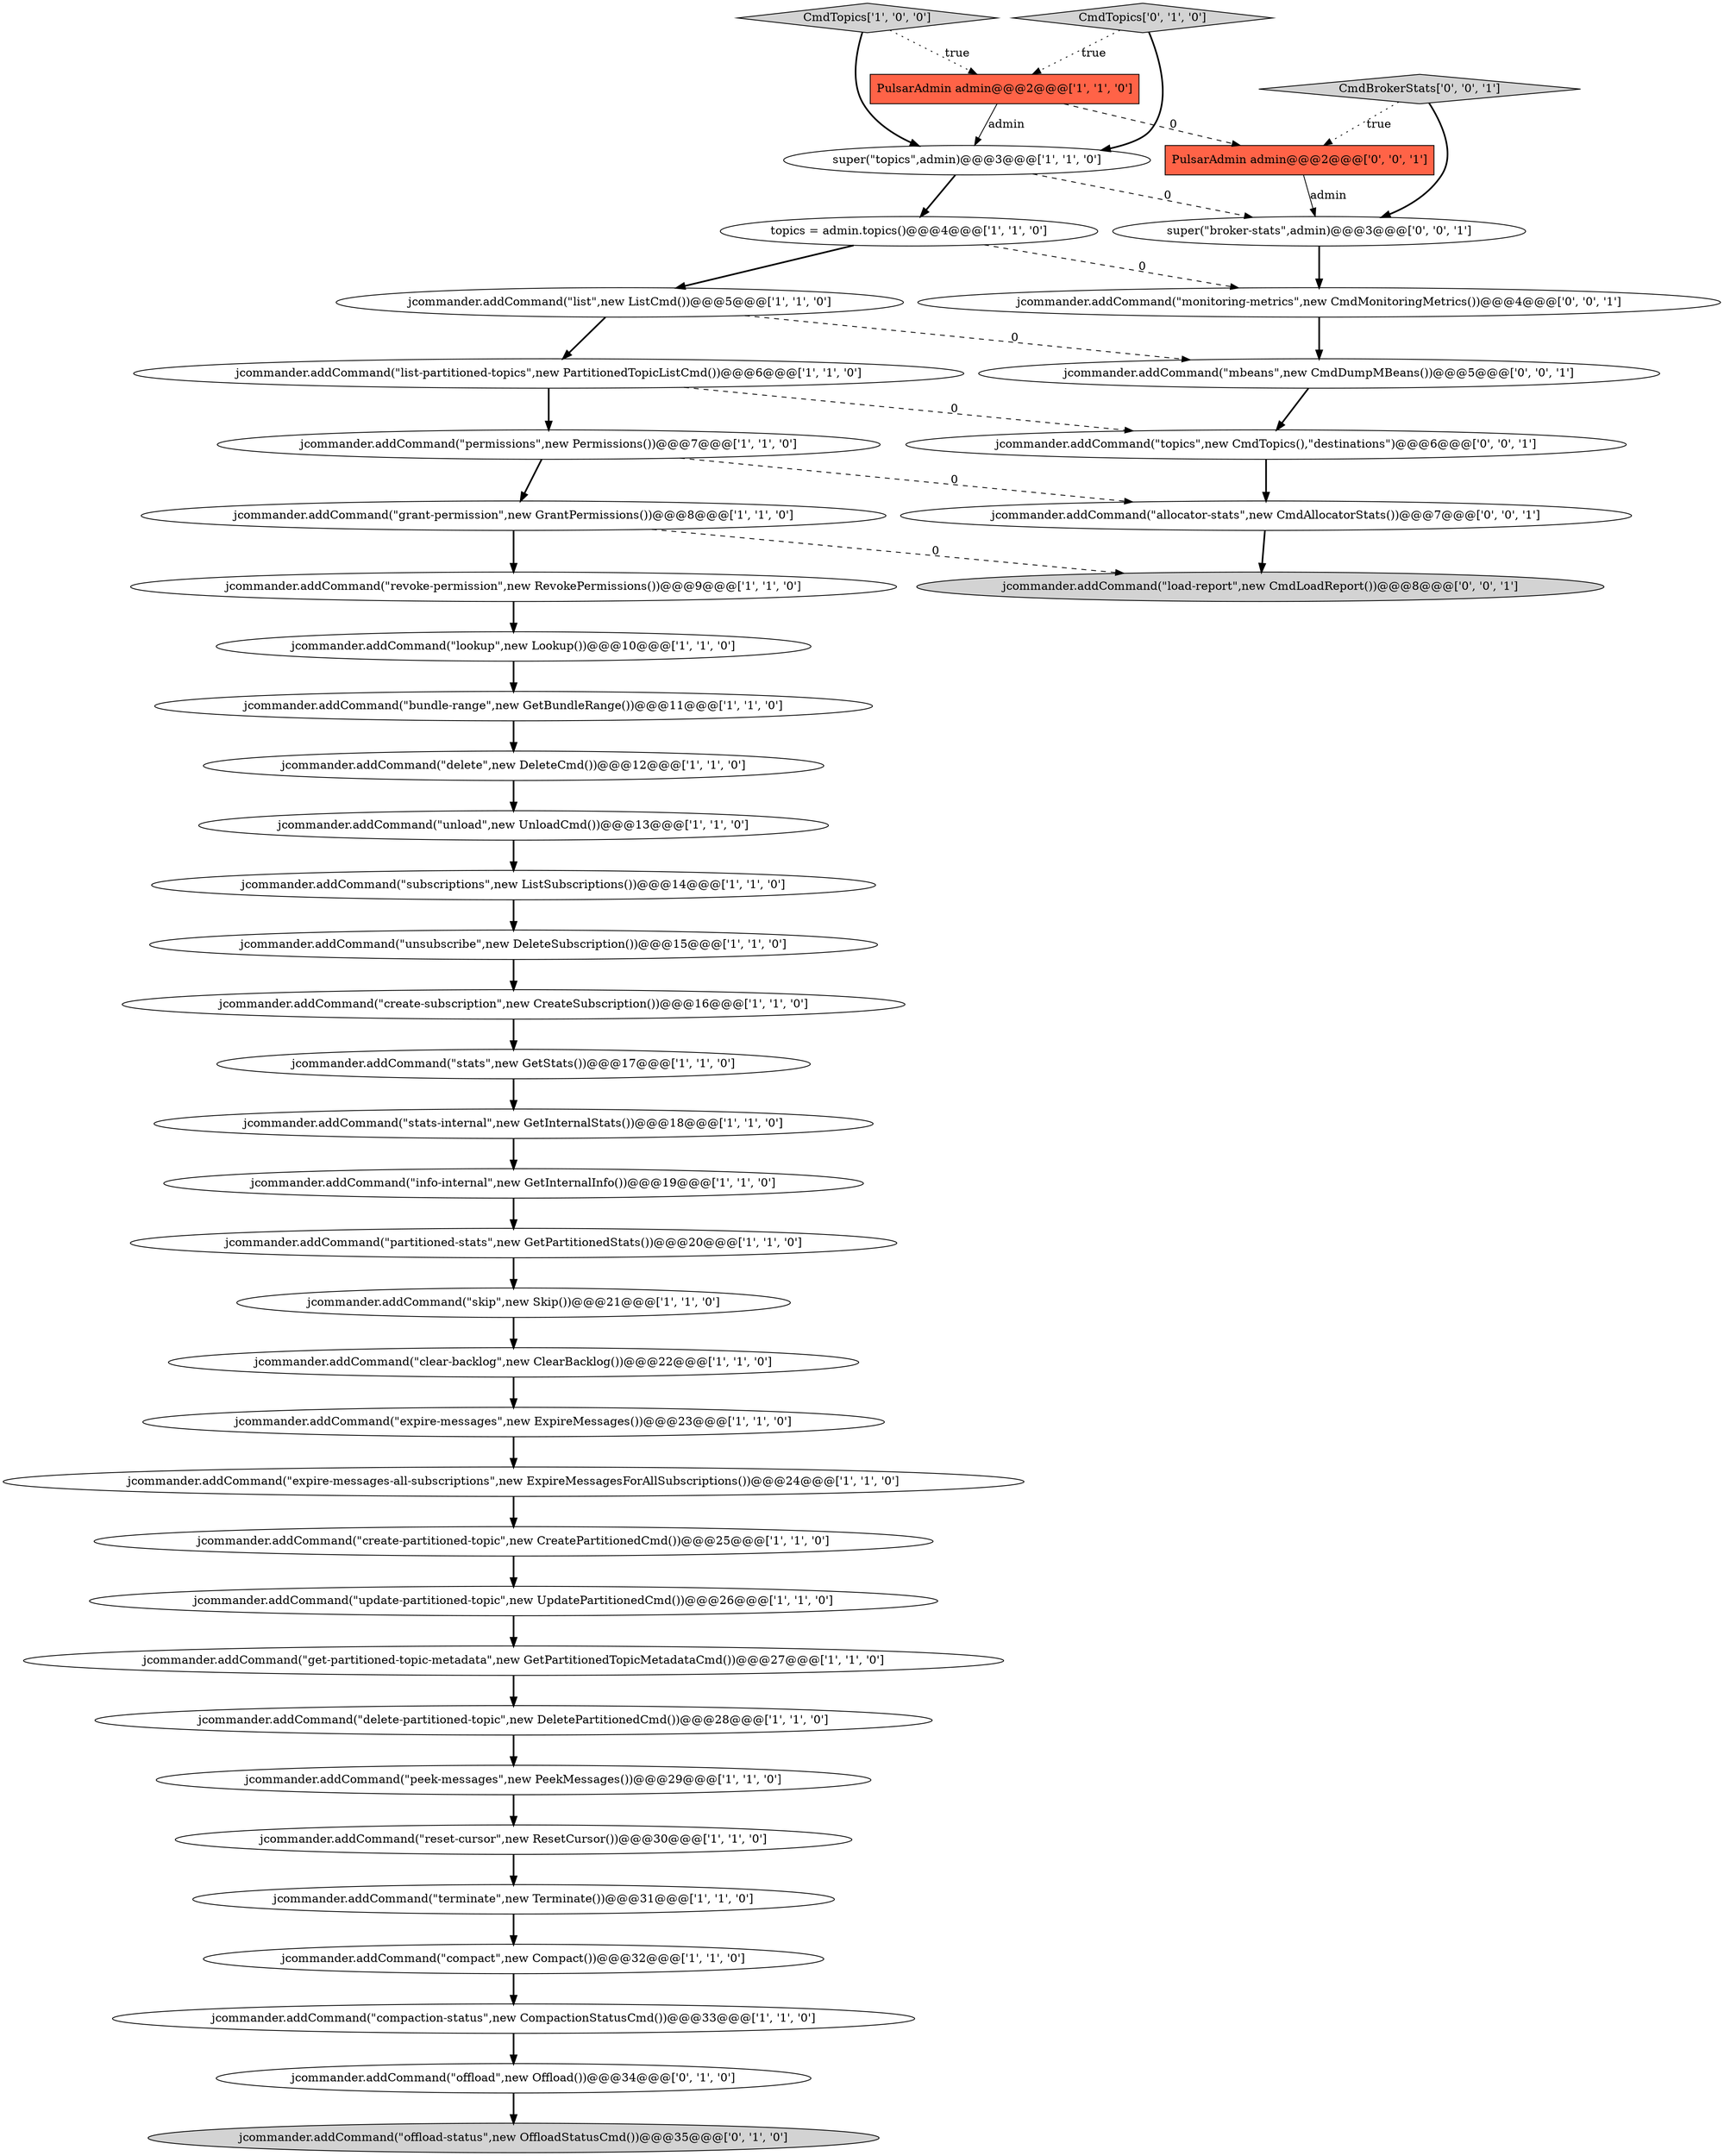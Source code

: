 digraph {
1 [style = filled, label = "jcommander.addCommand(\"create-subscription\",new CreateSubscription())@@@16@@@['1', '1', '0']", fillcolor = white, shape = ellipse image = "AAA0AAABBB1BBB"];
37 [style = filled, label = "PulsarAdmin admin@@@2@@@['0', '0', '1']", fillcolor = tomato, shape = box image = "AAA0AAABBB3BBB"];
20 [style = filled, label = "jcommander.addCommand(\"compact\",new Compact())@@@32@@@['1', '1', '0']", fillcolor = white, shape = ellipse image = "AAA0AAABBB1BBB"];
13 [style = filled, label = "jcommander.addCommand(\"lookup\",new Lookup())@@@10@@@['1', '1', '0']", fillcolor = white, shape = ellipse image = "AAA0AAABBB1BBB"];
12 [style = filled, label = "jcommander.addCommand(\"stats-internal\",new GetInternalStats())@@@18@@@['1', '1', '0']", fillcolor = white, shape = ellipse image = "AAA0AAABBB1BBB"];
10 [style = filled, label = "jcommander.addCommand(\"compaction-status\",new CompactionStatusCmd())@@@33@@@['1', '1', '0']", fillcolor = white, shape = ellipse image = "AAA0AAABBB1BBB"];
22 [style = filled, label = "jcommander.addCommand(\"clear-backlog\",new ClearBacklog())@@@22@@@['1', '1', '0']", fillcolor = white, shape = ellipse image = "AAA0AAABBB1BBB"];
35 [style = filled, label = "jcommander.addCommand(\"offload-status\",new OffloadStatusCmd())@@@35@@@['0', '1', '0']", fillcolor = lightgray, shape = ellipse image = "AAA1AAABBB2BBB"];
8 [style = filled, label = "jcommander.addCommand(\"list\",new ListCmd())@@@5@@@['1', '1', '0']", fillcolor = white, shape = ellipse image = "AAA0AAABBB1BBB"];
40 [style = filled, label = "super(\"broker-stats\",admin)@@@3@@@['0', '0', '1']", fillcolor = white, shape = ellipse image = "AAA0AAABBB3BBB"];
4 [style = filled, label = "CmdTopics['1', '0', '0']", fillcolor = lightgray, shape = diamond image = "AAA0AAABBB1BBB"];
39 [style = filled, label = "CmdBrokerStats['0', '0', '1']", fillcolor = lightgray, shape = diamond image = "AAA0AAABBB3BBB"];
23 [style = filled, label = "jcommander.addCommand(\"expire-messages-all-subscriptions\",new ExpireMessagesForAllSubscriptions())@@@24@@@['1', '1', '0']", fillcolor = white, shape = ellipse image = "AAA0AAABBB1BBB"];
27 [style = filled, label = "jcommander.addCommand(\"list-partitioned-topics\",new PartitionedTopicListCmd())@@@6@@@['1', '1', '0']", fillcolor = white, shape = ellipse image = "AAA0AAABBB1BBB"];
25 [style = filled, label = "jcommander.addCommand(\"expire-messages\",new ExpireMessages())@@@23@@@['1', '1', '0']", fillcolor = white, shape = ellipse image = "AAA0AAABBB1BBB"];
42 [style = filled, label = "jcommander.addCommand(\"mbeans\",new CmdDumpMBeans())@@@5@@@['0', '0', '1']", fillcolor = white, shape = ellipse image = "AAA0AAABBB3BBB"];
15 [style = filled, label = "jcommander.addCommand(\"permissions\",new Permissions())@@@7@@@['1', '1', '0']", fillcolor = white, shape = ellipse image = "AAA0AAABBB1BBB"];
34 [style = filled, label = "CmdTopics['0', '1', '0']", fillcolor = lightgray, shape = diamond image = "AAA0AAABBB2BBB"];
3 [style = filled, label = "super(\"topics\",admin)@@@3@@@['1', '1', '0']", fillcolor = white, shape = ellipse image = "AAA0AAABBB1BBB"];
38 [style = filled, label = "jcommander.addCommand(\"monitoring-metrics\",new CmdMonitoringMetrics())@@@4@@@['0', '0', '1']", fillcolor = white, shape = ellipse image = "AAA0AAABBB3BBB"];
21 [style = filled, label = "PulsarAdmin admin@@@2@@@['1', '1', '0']", fillcolor = tomato, shape = box image = "AAA0AAABBB1BBB"];
6 [style = filled, label = "jcommander.addCommand(\"stats\",new GetStats())@@@17@@@['1', '1', '0']", fillcolor = white, shape = ellipse image = "AAA0AAABBB1BBB"];
19 [style = filled, label = "jcommander.addCommand(\"delete\",new DeleteCmd())@@@12@@@['1', '1', '0']", fillcolor = white, shape = ellipse image = "AAA0AAABBB1BBB"];
28 [style = filled, label = "jcommander.addCommand(\"reset-cursor\",new ResetCursor())@@@30@@@['1', '1', '0']", fillcolor = white, shape = ellipse image = "AAA0AAABBB1BBB"];
33 [style = filled, label = "jcommander.addCommand(\"offload\",new Offload())@@@34@@@['0', '1', '0']", fillcolor = white, shape = ellipse image = "AAA1AAABBB2BBB"];
5 [style = filled, label = "topics = admin.topics()@@@4@@@['1', '1', '0']", fillcolor = white, shape = ellipse image = "AAA0AAABBB1BBB"];
41 [style = filled, label = "jcommander.addCommand(\"topics\",new CmdTopics(),\"destinations\")@@@6@@@['0', '0', '1']", fillcolor = white, shape = ellipse image = "AAA0AAABBB3BBB"];
32 [style = filled, label = "jcommander.addCommand(\"revoke-permission\",new RevokePermissions())@@@9@@@['1', '1', '0']", fillcolor = white, shape = ellipse image = "AAA0AAABBB1BBB"];
0 [style = filled, label = "jcommander.addCommand(\"subscriptions\",new ListSubscriptions())@@@14@@@['1', '1', '0']", fillcolor = white, shape = ellipse image = "AAA0AAABBB1BBB"];
7 [style = filled, label = "jcommander.addCommand(\"get-partitioned-topic-metadata\",new GetPartitionedTopicMetadataCmd())@@@27@@@['1', '1', '0']", fillcolor = white, shape = ellipse image = "AAA0AAABBB1BBB"];
31 [style = filled, label = "jcommander.addCommand(\"peek-messages\",new PeekMessages())@@@29@@@['1', '1', '0']", fillcolor = white, shape = ellipse image = "AAA0AAABBB1BBB"];
24 [style = filled, label = "jcommander.addCommand(\"delete-partitioned-topic\",new DeletePartitionedCmd())@@@28@@@['1', '1', '0']", fillcolor = white, shape = ellipse image = "AAA0AAABBB1BBB"];
43 [style = filled, label = "jcommander.addCommand(\"allocator-stats\",new CmdAllocatorStats())@@@7@@@['0', '0', '1']", fillcolor = white, shape = ellipse image = "AAA0AAABBB3BBB"];
16 [style = filled, label = "jcommander.addCommand(\"grant-permission\",new GrantPermissions())@@@8@@@['1', '1', '0']", fillcolor = white, shape = ellipse image = "AAA0AAABBB1BBB"];
9 [style = filled, label = "jcommander.addCommand(\"unsubscribe\",new DeleteSubscription())@@@15@@@['1', '1', '0']", fillcolor = white, shape = ellipse image = "AAA0AAABBB1BBB"];
29 [style = filled, label = "jcommander.addCommand(\"unload\",new UnloadCmd())@@@13@@@['1', '1', '0']", fillcolor = white, shape = ellipse image = "AAA0AAABBB1BBB"];
18 [style = filled, label = "jcommander.addCommand(\"terminate\",new Terminate())@@@31@@@['1', '1', '0']", fillcolor = white, shape = ellipse image = "AAA0AAABBB1BBB"];
26 [style = filled, label = "jcommander.addCommand(\"bundle-range\",new GetBundleRange())@@@11@@@['1', '1', '0']", fillcolor = white, shape = ellipse image = "AAA0AAABBB1BBB"];
30 [style = filled, label = "jcommander.addCommand(\"create-partitioned-topic\",new CreatePartitionedCmd())@@@25@@@['1', '1', '0']", fillcolor = white, shape = ellipse image = "AAA0AAABBB1BBB"];
17 [style = filled, label = "jcommander.addCommand(\"info-internal\",new GetInternalInfo())@@@19@@@['1', '1', '0']", fillcolor = white, shape = ellipse image = "AAA0AAABBB1BBB"];
14 [style = filled, label = "jcommander.addCommand(\"partitioned-stats\",new GetPartitionedStats())@@@20@@@['1', '1', '0']", fillcolor = white, shape = ellipse image = "AAA0AAABBB1BBB"];
11 [style = filled, label = "jcommander.addCommand(\"update-partitioned-topic\",new UpdatePartitionedCmd())@@@26@@@['1', '1', '0']", fillcolor = white, shape = ellipse image = "AAA0AAABBB1BBB"];
2 [style = filled, label = "jcommander.addCommand(\"skip\",new Skip())@@@21@@@['1', '1', '0']", fillcolor = white, shape = ellipse image = "AAA0AAABBB1BBB"];
36 [style = filled, label = "jcommander.addCommand(\"load-report\",new CmdLoadReport())@@@8@@@['0', '0', '1']", fillcolor = lightgray, shape = ellipse image = "AAA0AAABBB3BBB"];
23->30 [style = bold, label=""];
25->23 [style = bold, label=""];
13->26 [style = bold, label=""];
40->38 [style = bold, label=""];
32->13 [style = bold, label=""];
5->8 [style = bold, label=""];
7->24 [style = bold, label=""];
18->20 [style = bold, label=""];
20->10 [style = bold, label=""];
4->21 [style = dotted, label="true"];
21->37 [style = dashed, label="0"];
41->43 [style = bold, label=""];
21->3 [style = solid, label="admin"];
0->9 [style = bold, label=""];
8->42 [style = dashed, label="0"];
30->11 [style = bold, label=""];
27->41 [style = dashed, label="0"];
17->14 [style = bold, label=""];
27->15 [style = bold, label=""];
3->40 [style = dashed, label="0"];
34->3 [style = bold, label=""];
1->6 [style = bold, label=""];
3->5 [style = bold, label=""];
8->27 [style = bold, label=""];
29->0 [style = bold, label=""];
11->7 [style = bold, label=""];
26->19 [style = bold, label=""];
33->35 [style = bold, label=""];
42->41 [style = bold, label=""];
12->17 [style = bold, label=""];
19->29 [style = bold, label=""];
24->31 [style = bold, label=""];
22->25 [style = bold, label=""];
5->38 [style = dashed, label="0"];
2->22 [style = bold, label=""];
15->16 [style = bold, label=""];
28->18 [style = bold, label=""];
38->42 [style = bold, label=""];
6->12 [style = bold, label=""];
39->37 [style = dotted, label="true"];
43->36 [style = bold, label=""];
14->2 [style = bold, label=""];
16->36 [style = dashed, label="0"];
15->43 [style = dashed, label="0"];
39->40 [style = bold, label=""];
37->40 [style = solid, label="admin"];
34->21 [style = dotted, label="true"];
31->28 [style = bold, label=""];
10->33 [style = bold, label=""];
9->1 [style = bold, label=""];
4->3 [style = bold, label=""];
16->32 [style = bold, label=""];
}

